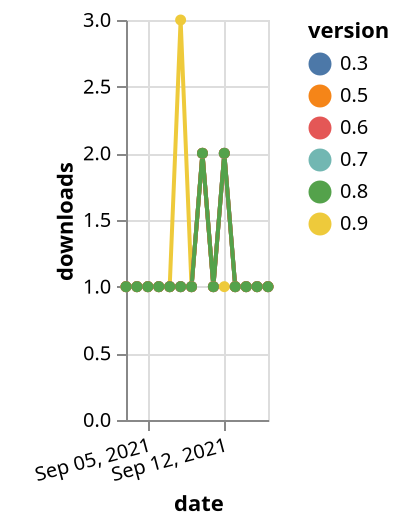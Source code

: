 {"$schema": "https://vega.github.io/schema/vega-lite/v5.json", "description": "A simple bar chart with embedded data.", "data": {"values": [{"date": "2021-09-03", "total": 150, "delta": 1, "version": "0.3"}, {"date": "2021-09-04", "total": 151, "delta": 1, "version": "0.3"}, {"date": "2021-09-05", "total": 152, "delta": 1, "version": "0.3"}, {"date": "2021-09-06", "total": 153, "delta": 1, "version": "0.3"}, {"date": "2021-09-07", "total": 154, "delta": 1, "version": "0.3"}, {"date": "2021-09-08", "total": 155, "delta": 1, "version": "0.3"}, {"date": "2021-09-09", "total": 156, "delta": 1, "version": "0.3"}, {"date": "2021-09-10", "total": 158, "delta": 2, "version": "0.3"}, {"date": "2021-09-11", "total": 159, "delta": 1, "version": "0.3"}, {"date": "2021-09-12", "total": 161, "delta": 2, "version": "0.3"}, {"date": "2021-09-13", "total": 162, "delta": 1, "version": "0.3"}, {"date": "2021-09-14", "total": 163, "delta": 1, "version": "0.3"}, {"date": "2021-09-15", "total": 164, "delta": 1, "version": "0.3"}, {"date": "2021-09-16", "total": 165, "delta": 1, "version": "0.3"}, {"date": "2021-09-03", "total": 138, "delta": 1, "version": "0.9"}, {"date": "2021-09-04", "total": 139, "delta": 1, "version": "0.9"}, {"date": "2021-09-05", "total": 140, "delta": 1, "version": "0.9"}, {"date": "2021-09-06", "total": 141, "delta": 1, "version": "0.9"}, {"date": "2021-09-07", "total": 142, "delta": 1, "version": "0.9"}, {"date": "2021-09-08", "total": 145, "delta": 3, "version": "0.9"}, {"date": "2021-09-09", "total": 146, "delta": 1, "version": "0.9"}, {"date": "2021-09-10", "total": 148, "delta": 2, "version": "0.9"}, {"date": "2021-09-11", "total": 149, "delta": 1, "version": "0.9"}, {"date": "2021-09-12", "total": 150, "delta": 1, "version": "0.9"}, {"date": "2021-09-13", "total": 151, "delta": 1, "version": "0.9"}, {"date": "2021-09-14", "total": 152, "delta": 1, "version": "0.9"}, {"date": "2021-09-15", "total": 153, "delta": 1, "version": "0.9"}, {"date": "2021-09-16", "total": 154, "delta": 1, "version": "0.9"}, {"date": "2021-09-03", "total": 150, "delta": 1, "version": "0.7"}, {"date": "2021-09-04", "total": 151, "delta": 1, "version": "0.7"}, {"date": "2021-09-05", "total": 152, "delta": 1, "version": "0.7"}, {"date": "2021-09-06", "total": 153, "delta": 1, "version": "0.7"}, {"date": "2021-09-07", "total": 154, "delta": 1, "version": "0.7"}, {"date": "2021-09-08", "total": 155, "delta": 1, "version": "0.7"}, {"date": "2021-09-09", "total": 156, "delta": 1, "version": "0.7"}, {"date": "2021-09-10", "total": 158, "delta": 2, "version": "0.7"}, {"date": "2021-09-11", "total": 159, "delta": 1, "version": "0.7"}, {"date": "2021-09-12", "total": 161, "delta": 2, "version": "0.7"}, {"date": "2021-09-13", "total": 162, "delta": 1, "version": "0.7"}, {"date": "2021-09-14", "total": 163, "delta": 1, "version": "0.7"}, {"date": "2021-09-15", "total": 164, "delta": 1, "version": "0.7"}, {"date": "2021-09-16", "total": 165, "delta": 1, "version": "0.7"}, {"date": "2021-09-03", "total": 142, "delta": 1, "version": "0.5"}, {"date": "2021-09-04", "total": 143, "delta": 1, "version": "0.5"}, {"date": "2021-09-05", "total": 144, "delta": 1, "version": "0.5"}, {"date": "2021-09-06", "total": 145, "delta": 1, "version": "0.5"}, {"date": "2021-09-07", "total": 146, "delta": 1, "version": "0.5"}, {"date": "2021-09-08", "total": 147, "delta": 1, "version": "0.5"}, {"date": "2021-09-09", "total": 148, "delta": 1, "version": "0.5"}, {"date": "2021-09-10", "total": 150, "delta": 2, "version": "0.5"}, {"date": "2021-09-11", "total": 151, "delta": 1, "version": "0.5"}, {"date": "2021-09-12", "total": 153, "delta": 2, "version": "0.5"}, {"date": "2021-09-13", "total": 154, "delta": 1, "version": "0.5"}, {"date": "2021-09-14", "total": 155, "delta": 1, "version": "0.5"}, {"date": "2021-09-15", "total": 156, "delta": 1, "version": "0.5"}, {"date": "2021-09-16", "total": 157, "delta": 1, "version": "0.5"}, {"date": "2021-09-03", "total": 139, "delta": 1, "version": "0.6"}, {"date": "2021-09-04", "total": 140, "delta": 1, "version": "0.6"}, {"date": "2021-09-05", "total": 141, "delta": 1, "version": "0.6"}, {"date": "2021-09-06", "total": 142, "delta": 1, "version": "0.6"}, {"date": "2021-09-07", "total": 143, "delta": 1, "version": "0.6"}, {"date": "2021-09-08", "total": 144, "delta": 1, "version": "0.6"}, {"date": "2021-09-09", "total": 145, "delta": 1, "version": "0.6"}, {"date": "2021-09-10", "total": 147, "delta": 2, "version": "0.6"}, {"date": "2021-09-11", "total": 148, "delta": 1, "version": "0.6"}, {"date": "2021-09-12", "total": 150, "delta": 2, "version": "0.6"}, {"date": "2021-09-13", "total": 151, "delta": 1, "version": "0.6"}, {"date": "2021-09-14", "total": 152, "delta": 1, "version": "0.6"}, {"date": "2021-09-15", "total": 153, "delta": 1, "version": "0.6"}, {"date": "2021-09-16", "total": 154, "delta": 1, "version": "0.6"}, {"date": "2021-09-03", "total": 143, "delta": 1, "version": "0.8"}, {"date": "2021-09-04", "total": 144, "delta": 1, "version": "0.8"}, {"date": "2021-09-05", "total": 145, "delta": 1, "version": "0.8"}, {"date": "2021-09-06", "total": 146, "delta": 1, "version": "0.8"}, {"date": "2021-09-07", "total": 147, "delta": 1, "version": "0.8"}, {"date": "2021-09-08", "total": 148, "delta": 1, "version": "0.8"}, {"date": "2021-09-09", "total": 149, "delta": 1, "version": "0.8"}, {"date": "2021-09-10", "total": 151, "delta": 2, "version": "0.8"}, {"date": "2021-09-11", "total": 152, "delta": 1, "version": "0.8"}, {"date": "2021-09-12", "total": 154, "delta": 2, "version": "0.8"}, {"date": "2021-09-13", "total": 155, "delta": 1, "version": "0.8"}, {"date": "2021-09-14", "total": 156, "delta": 1, "version": "0.8"}, {"date": "2021-09-15", "total": 157, "delta": 1, "version": "0.8"}, {"date": "2021-09-16", "total": 158, "delta": 1, "version": "0.8"}]}, "width": "container", "mark": {"type": "line", "point": {"filled": true}}, "encoding": {"x": {"field": "date", "type": "temporal", "timeUnit": "yearmonthdate", "title": "date", "axis": {"labelAngle": -15}}, "y": {"field": "delta", "type": "quantitative", "title": "downloads"}, "color": {"field": "version", "type": "nominal"}, "tooltip": {"field": "delta"}}}